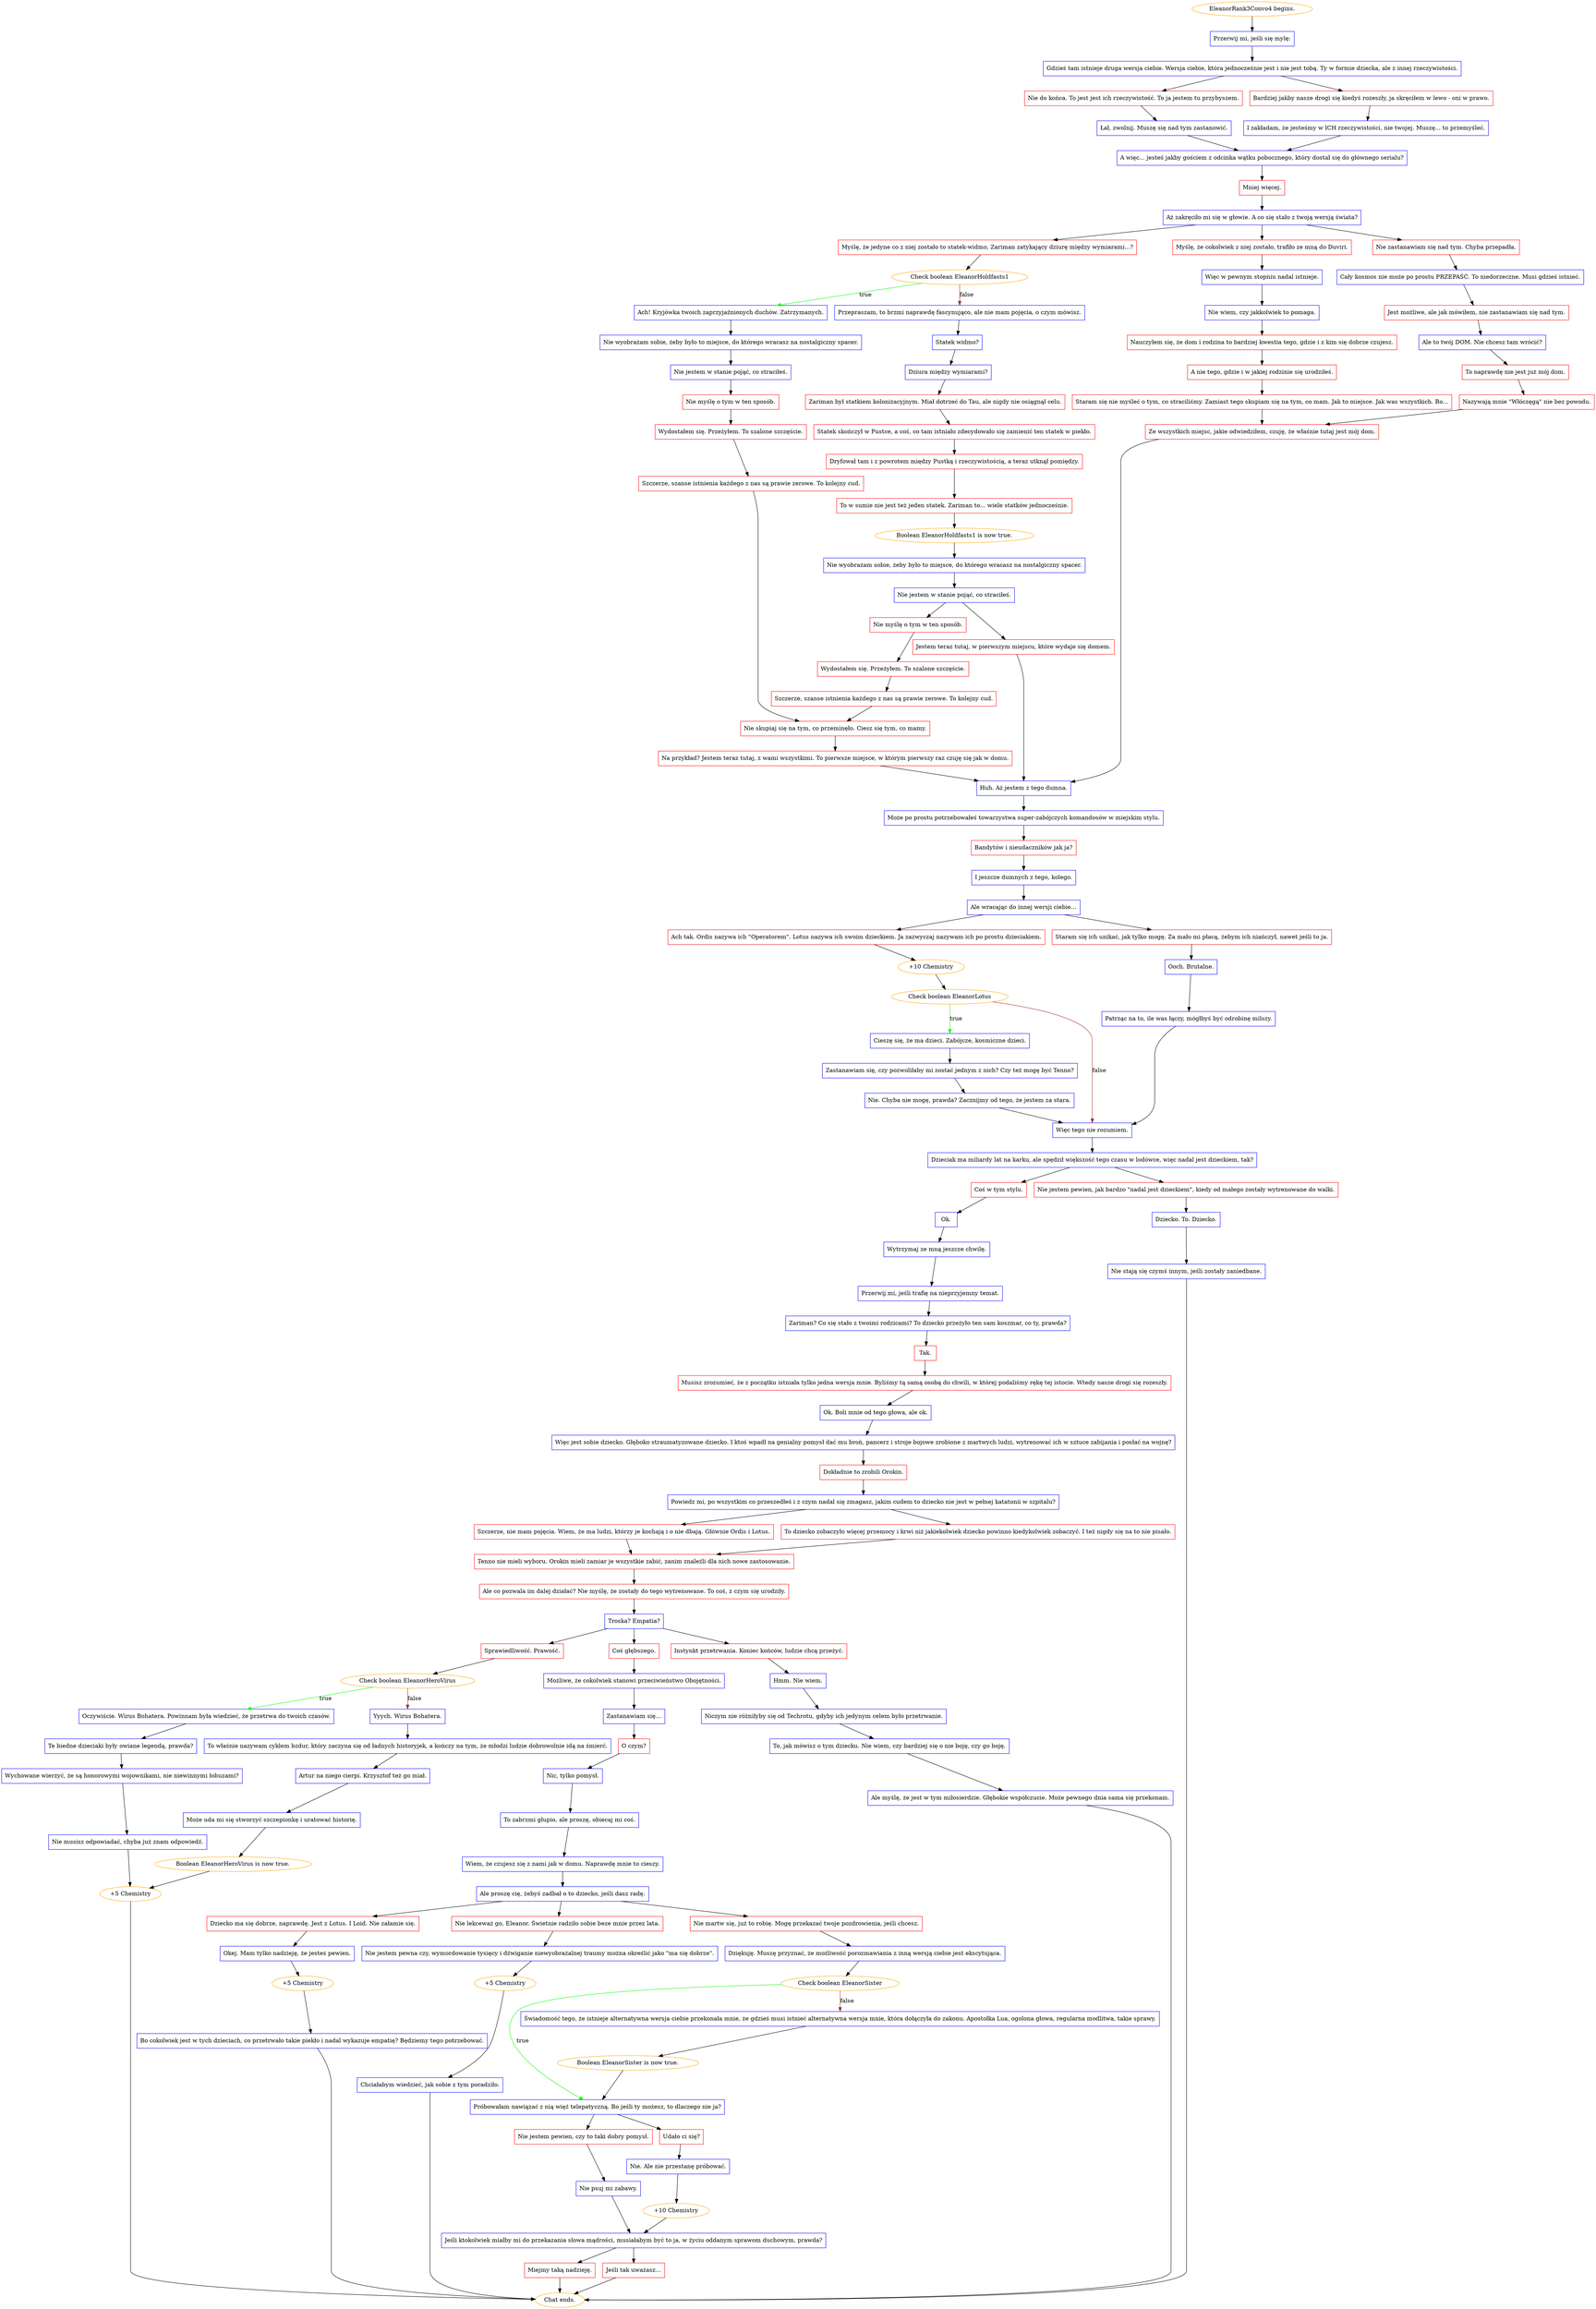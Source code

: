 digraph {
	"EleanorRank3Convo4 begins." [color=orange];
		"EleanorRank3Convo4 begins." -> j333385599;
	j333385599 [label="Przerwij mi, jeśli się mylę:",shape=box,color=blue];
		j333385599 -> j2305604375;
	j2305604375 [label="Gdzieś tam istnieje druga wersja ciebie. Wersja ciebie, która jednocześnie jest i nie jest tobą. Ty w formie dziecka, ale z innej rzeczywistości.",shape=box,color=blue];
		j2305604375 -> j328672329;
		j2305604375 -> j1937657172;
	j328672329 [label="Nie do końca. To jest jest ich rzeczywistość. To ja jestem tu przybyszem.",shape=box,color=red];
		j328672329 -> j3451063160;
	j1937657172 [label="Bardziej jakby nasze drogi się kiedyś rozeszły, ja skręciłem w lewo - oni w prawo.",shape=box,color=red];
		j1937657172 -> j3436908805;
	j3451063160 [label="Łał, zwolnij. Muszę się nad tym zastanowić.",shape=box,color=blue];
		j3451063160 -> j450412139;
	j3436908805 [label="I zakładam, że jesteśmy w ICH rzeczywistości, nie twojej. Muszę... to przemyśleć.",shape=box,color=blue];
		j3436908805 -> j450412139;
	j450412139 [label="A więc... jesteś jakby gościem z odcinka wątku pobocznego, który dostał się do głównego serialu?",shape=box,color=blue];
		j450412139 -> j3502650958;
	j3502650958 [label="Mniej więcej.",shape=box,color=red];
		j3502650958 -> j438852771;
	j438852771 [label="Aż zakręciło mi się w głowie. A co się stało z twoją wersją świata?",shape=box,color=blue];
		j438852771 -> j2649748917;
		j438852771 -> j567464626;
		j438852771 -> j1534822090;
	j2649748917 [label="Myślę, że jedyne co z niej zostało to statek-widmo, Zariman zatykający dziurę między wymiarami...?",shape=box,color=red];
		j2649748917 -> j622483262;
	j567464626 [label="Myślę, że cokolwiek z niej zostało, trafiło ze mną do Duviri.",shape=box,color=red];
		j567464626 -> j1507586997;
	j1534822090 [label="Nie zastanawiam się nad tym. Chyba przepadła.",shape=box,color=red];
		j1534822090 -> j665627023;
	j622483262 [label="Check boolean EleanorHoldfasts1",color=orange];
		j622483262 -> j1385365918 [label=true,color=green];
		j622483262 -> j1486171952 [label=false,color=brown];
	j1507586997 [label="Więc w pewnym stopniu nadal istnieje.",shape=box,color=blue];
		j1507586997 -> j1359098911;
	j665627023 [label="Cały kosmos nie może po prostu PRZEPAŚĆ. To niedorzeczne. Musi gdzieś istnieć.",shape=box,color=blue];
		j665627023 -> j144341324;
	j1385365918 [label="Ach! Kryjówka twoich zaprzyjaźnionych duchów. Zatrzymanych.",shape=box,color=blue];
		j1385365918 -> j2925777060;
	j1486171952 [label="Przepraszam, to brzmi naprawdę fascynująco, ale nie mam pojęcia, o czym mówisz.",shape=box,color=blue];
		j1486171952 -> j3616377653;
	j1359098911 [label="Nie wiem, czy jakkolwiek to pomaga.",shape=box,color=blue];
		j1359098911 -> j3264856558;
	j144341324 [label="Jest możliwe, ale jak mówiłem, nie zastanawiam się nad tym.",shape=box,color=red];
		j144341324 -> j3105054898;
	j2925777060 [label="Nie wyobrażam sobie, żeby było to miejsce, do którego wracasz na nostalgiczny spacer.",shape=box,color=blue];
		j2925777060 -> j1309897115;
	j3616377653 [label="Statek widmo?",shape=box,color=blue];
		j3616377653 -> j3686019024;
	j3264856558 [label="Nauczyłem się, że dom i rodzina to bardziej kwestia tego, gdzie i z kim się dobrze czujesz.",shape=box,color=red];
		j3264856558 -> j945120218;
	j3105054898 [label="Ale to twój DOM. Nie chcesz tam wrócić?",shape=box,color=blue];
		j3105054898 -> j1325694720;
	j1309897115 [label="Nie jestem w stanie pojąć, co straciłeś.",shape=box,color=blue];
		j1309897115 -> j618159697;
	j3686019024 [label="Dziura między wymiarami?",shape=box,color=blue];
		j3686019024 -> j307479231;
	j945120218 [label="A nie tego, gdzie i w jakiej rodzinie się urodziłeś.",shape=box,color=red];
		j945120218 -> j2354363435;
	j1325694720 [label="To naprawdę nie jest już mój dom.",shape=box,color=red];
		j1325694720 -> j3144589826;
	j618159697 [label="Nie myślę o tym w ten sposób.",shape=box,color=red];
		j618159697 -> j3969364801;
	j307479231 [label="Zariman był statkiem kolonizacyjnym. Miał dotrzeć do Tau, ale nigdy nie osiągnął celu.",shape=box,color=red];
		j307479231 -> j4294454020;
	j2354363435 [label="Staram się nie myśleć o tym, co straciliśmy. Zamiast tego skupiam się na tym, co mam. Jak to miejsce. Jak was wszystkich. Bo...",shape=box,color=red];
		j2354363435 -> j2547119181;
	j3144589826 [label="Nazywają mnie \"Włóczęgą\" nie bez powodu.",shape=box,color=red];
		j3144589826 -> j2547119181;
	j3969364801 [label="Wydostałem się. Przeżyłem. To szalone szczęście.",shape=box,color=red];
		j3969364801 -> j808817351;
	j4294454020 [label="Statek skończył w Pustce, a coś, co tam istniało zdecydowało się zamienić ten statek w piekło.",shape=box,color=red];
		j4294454020 -> j1229316476;
	j2547119181 [label="Ze wszystkich miejsc, jakie odwiedziłem, czuję, że właśnie tutaj jest mój dom.",shape=box,color=red];
		j2547119181 -> j500441154;
	j808817351 [label="Szczerze, szanse istnienia każdego z nas są prawie zerowe. To kolejny cud.",shape=box,color=red];
		j808817351 -> j3184066276;
	j1229316476 [label="Dryfował tam i z powrotem między Pustką i rzeczywistością, a teraz utknął pomiędzy.",shape=box,color=red];
		j1229316476 -> j4286926625;
	j500441154 [label="Huh. Aż jestem z tego dumna.",shape=box,color=blue];
		j500441154 -> j3404936577;
	j3184066276 [label="Nie skupiaj się na tym, co przeminęło. Ciesz się tym, co mamy.",shape=box,color=red];
		j3184066276 -> j411233806;
	j4286926625 [label="To w sumie nie jest też jeden statek. Zariman to... wiele statków jednocześnie.",shape=box,color=red];
		j4286926625 -> j1531928994;
	j3404936577 [label="Może po prostu potrzebowałeś towarzystwa super-zabójczych komandosów w miejskim stylu.",shape=box,color=blue];
		j3404936577 -> j4215335433;
	j411233806 [label="Na przykład? Jestem teraz tutaj, z wami wszystkimi. To pierwsze miejsce, w którym pierwszy raz czuję się jak w domu.",shape=box,color=red];
		j411233806 -> j500441154;
	j1531928994 [label="Boolean EleanorHoldfasts1 is now true.",color=orange];
		j1531928994 -> j1848970045;
	j4215335433 [label="Bandytów i nieudaczników jak ja?",shape=box,color=red];
		j4215335433 -> j1351369537;
	j1848970045 [label="Nie wyobrażam sobie, żeby było to miejsce, do którego wracasz na nostalgiczny spacer.",shape=box,color=blue];
		j1848970045 -> j1913357582;
	j1351369537 [label="I jeszcze dumnych z tego, kolego.",shape=box,color=blue];
		j1351369537 -> j2541164803;
	j1913357582 [label="Nie jestem w stanie pojąć, co straciłeś.",shape=box,color=blue];
		j1913357582 -> j714008722;
		j1913357582 -> j2704114599;
	j2541164803 [label="Ale wracając do innej wersji ciebie…",shape=box,color=blue];
		j2541164803 -> j208972381;
		j2541164803 -> j441985136;
	j714008722 [label="Nie myślę o tym w ten sposób.",shape=box,color=red];
		j714008722 -> j2670042610;
	j2704114599 [label="Jestem teraz tutaj, w pierwszym miejscu, które wydaje się domem.",shape=box,color=red];
		j2704114599 -> j500441154;
	j208972381 [label="Ach tak. Ordis nazywa ich \"Operatorem\". Lotus nazywa ich swoim dzieckiem. Ja zazwyczaj nazywam ich po prostu dzieciakiem.",shape=box,color=red];
		j208972381 -> j4061780858;
	j441985136 [label="Staram się ich unikać, jak tylko mogę. Za mało mi płacą, żebym ich niańczył, nawet jeśli to ja.",shape=box,color=red];
		j441985136 -> j1904848395;
	j2670042610 [label="Wydostałem się. Przeżyłem. To szalone szczęście.",shape=box,color=red];
		j2670042610 -> j3044842839;
	j4061780858 [label="+10 Chemistry",color=orange];
		j4061780858 -> j3978629636;
	j1904848395 [label="Ooch. Brutalne.",shape=box,color=blue];
		j1904848395 -> j198508145;
	j3044842839 [label="Szczerze, szanse istnienia każdego z nas są prawie zerowe. To kolejny cud.",shape=box,color=red];
		j3044842839 -> j3184066276;
	j3978629636 [label="Check boolean EleanorLotus",color=orange];
		j3978629636 -> j1219984135 [label=true,color=green];
		j3978629636 -> j2634858353 [label=false,color=brown];
	j198508145 [label="Patrząc na to, ile was łączy, mógłbyś być odrobinę milszy.",shape=box,color=blue];
		j198508145 -> j2634858353;
	j1219984135 [label="Cieszę się, że ma dzieci. Zabójcze, kosmiczne dzieci.",shape=box,color=blue];
		j1219984135 -> j3015945916;
	j2634858353 [label="Więc tego nie rozumiem.",shape=box,color=blue];
		j2634858353 -> j1015246814;
	j3015945916 [label="Zastanawiam się, czy pozwoliłaby mi zostać jednym z nich? Czy też mogę być Tenno?",shape=box,color=blue];
		j3015945916 -> j2189283973;
	j1015246814 [label="Dzieciak ma miliardy lat na karku, ale spędził większość tego czasu w lodówce, więc nadal jest dzieckiem, tak?",shape=box,color=blue];
		j1015246814 -> j2073630488;
		j1015246814 -> j1334443584;
	j2189283973 [label="Nie. Chyba nie mogę, prawda? Zacznijmy od tego, że jestem za stara.",shape=box,color=blue];
		j2189283973 -> j2634858353;
	j2073630488 [label="Coś w tym stylu.",shape=box,color=red];
		j2073630488 -> j913422490;
	j1334443584 [label="Nie jestem pewien, jak bardzo \"nadal jest dzieckiem\", kiedy od małego zostały wytrenowane do walki.",shape=box,color=red];
		j1334443584 -> j669981026;
	j913422490 [label="Ok.",shape=box,color=blue];
		j913422490 -> j128856085;
	j669981026 [label="Dziecko. To. Dziecko.",shape=box,color=blue];
		j669981026 -> j3961750140;
	j128856085 [label="Wytrzymaj ze mną jeszcze chwilę.",shape=box,color=blue];
		j128856085 -> j2165615960;
	j3961750140 [label="Nie stają się czymś innym, jeśli zostały zaniedbane.",shape=box,color=blue];
		j3961750140 -> "Chat ends.";
	j2165615960 [label="Przerwij mi, jeśli trafię na nieprzyjemny temat.",shape=box,color=blue];
		j2165615960 -> j3890178656;
	"Chat ends." [color=orange];
	j3890178656 [label="Zariman? Co się stało z twoimi rodzicami? To dziecko przeżyło ten sam koszmar, co ty, prawda?",shape=box,color=blue];
		j3890178656 -> j2433925037;
	j2433925037 [label="Tak.",shape=box,color=red];
		j2433925037 -> j2095038003;
	j2095038003 [label="Musisz zrozumieć, że z początku istniała tylko jedna wersja mnie. Byliśmy tą samą osobą do chwili, w której podaliśmy rękę tej istocie. Wtedy nasze drogi się rozeszły.",shape=box,color=red];
		j2095038003 -> j3059009231;
	j3059009231 [label="Ok. Boli mnie od tego głowa, ale ok.",shape=box,color=blue];
		j3059009231 -> j1197915671;
	j1197915671 [label="Więc jest sobie dziecko. Głęboko straumatyzowane dziecko. I ktoś wpadł na genialny pomysł dać mu broń, pancerz i stroje bojowe zrobione z martwych ludzi, wytrenować ich w sztuce zabijania i posłać na wojnę?",shape=box,color=blue];
		j1197915671 -> j3704935633;
	j3704935633 [label="Dokładnie to zrobili Orokin.",shape=box,color=red];
		j3704935633 -> j1618137290;
	j1618137290 [label="Powiedz mi, po wszystkim co przeszedłeś i z czym nadal się zmagasz, jakim cudem to dziecko nie jest w pełnej katatonii w szpitalu?",shape=box,color=blue];
		j1618137290 -> j1087866714;
		j1618137290 -> j1420596979;
	j1087866714 [label="Szczerze, nie mam pojęcia. Wiem, że ma ludzi, którzy je kochają i o nie dbają. Głównie Ordis i Lotus.",shape=box,color=red];
		j1087866714 -> j1447872301;
	j1420596979 [label="To dziecko zobaczyło więcej przemocy i krwi niż jakiekolwiek dziecko powinno kiedykolwiek zobaczyć. I też nigdy się na to nie pisało.",shape=box,color=red];
		j1420596979 -> j1447872301;
	j1447872301 [label="Tenno nie mieli wyboru. Orokin mieli zamiar je wszystkie zabić, zanim znaleźli dla nich nowe zastosowanie.",shape=box,color=red];
		j1447872301 -> j1435316604;
	j1435316604 [label="Ale co pozwala im dalej działać? Nie myślę, że zostały do tego wytrenowane. To coś, z czym się urodziły.",shape=box,color=red];
		j1435316604 -> j242301099;
	j242301099 [label="Troska? Empatia?",shape=box,color=blue];
		j242301099 -> j3482882159;
		j242301099 -> j3004472208;
		j242301099 -> j41519464;
	j3482882159 [label="Sprawiedliwość. Prawość.",shape=box,color=red];
		j3482882159 -> j3862202944;
	j3004472208 [label="Coś głębszego.",shape=box,color=red];
		j3004472208 -> j2927885943;
	j41519464 [label="Instynkt przetrwania. Koniec końców, ludzie chcą przeżyć.",shape=box,color=red];
		j41519464 -> j4148576020;
	j3862202944 [label="Check boolean EleanorHeroVirus",color=orange];
		j3862202944 -> j580367814 [label=true,color=green];
		j3862202944 -> j104153026 [label=false,color=brown];
	j2927885943 [label="Możliwe, że cokolwiek stanowi przeciwieństwo Obojętności.",shape=box,color=blue];
		j2927885943 -> j1693120120;
	j4148576020 [label="Hmm. Nie wiem.",shape=box,color=blue];
		j4148576020 -> j3391184160;
	j580367814 [label="Oczywiście. Wirus Bohatera. Powinnam była wiedzieć, że przetrwa do twoich czasów.",shape=box,color=blue];
		j580367814 -> j2975479269;
	j104153026 [label="Yyych. Wirus Bohatera.",shape=box,color=blue];
		j104153026 -> j4115972791;
	j1693120120 [label="Zastanawiam się…",shape=box,color=blue];
		j1693120120 -> j3538783792;
	j3391184160 [label="Niczym nie różniłyby się od Techrotu, gdyby ich jedynym celem było przetrwanie.",shape=box,color=blue];
		j3391184160 -> j1836657628;
	j2975479269 [label="Te biedne dzieciaki były owiane legendą, prawda?",shape=box,color=blue];
		j2975479269 -> j3045245169;
	j4115972791 [label="To właśnie nazywam cyklem bzdur, który zaczyna się od ładnych historyjek, a kończy na tym, że młodzi ludzie dobrowolnie idą na śmierć.",shape=box,color=blue];
		j4115972791 -> j3262657005;
	j3538783792 [label="O czym?",shape=box,color=red];
		j3538783792 -> j147205040;
	j1836657628 [label="To, jak mówisz o tym dziecku. Nie wiem, czy bardziej się o nie boję, czy go boję.",shape=box,color=blue];
		j1836657628 -> j805094018;
	j3045245169 [label="Wychowane wierzyć, że są honorowymi wojownikami, nie niewinnymi łobuzami?",shape=box,color=blue];
		j3045245169 -> j1233030823;
	j3262657005 [label="Artur na niego cierpi. Krzysztof też go miał.",shape=box,color=blue];
		j3262657005 -> j3089229825;
	j147205040 [label="Nic, tylko pomysł.",shape=box,color=blue];
		j147205040 -> j2287224780;
	j805094018 [label="Ale myślę, że jest w tym miłosierdzie. Głębokie współczucie. Może pewnego dnia sama się przekonam.",shape=box,color=blue];
		j805094018 -> "Chat ends.";
	j1233030823 [label="Nie musisz odpowiadać, chyba już znam odpowiedź.",shape=box,color=blue];
		j1233030823 -> j4081414586;
	j3089229825 [label="Może uda mi się stworzyć szczepionkę i uratować historię.",shape=box,color=blue];
		j3089229825 -> j679405944;
	j2287224780 [label="To zabrzmi głupio, ale proszę, obiecaj mi coś.",shape=box,color=blue];
		j2287224780 -> j438160713;
	j4081414586 [label="+5 Chemistry",color=orange];
		j4081414586 -> "Chat ends.";
	j679405944 [label="Boolean EleanorHeroVirus is now true.",color=orange];
		j679405944 -> j4081414586;
	j438160713 [label="Wiem, że czujesz się z nami jak w domu. Naprawdę mnie to cieszy.",shape=box,color=blue];
		j438160713 -> j3612749268;
	j3612749268 [label="Ale proszę cię, żebyś zadbał o to dziecko, jeśli dasz radę.",shape=box,color=blue];
		j3612749268 -> j3768588956;
		j3612749268 -> j1664027307;
		j3612749268 -> j1120181867;
	j3768588956 [label="Dziecko ma się dobrze, naprawdę. Jest z Lotus. I Loid. Nie załamie się.",shape=box,color=red];
		j3768588956 -> j3481022630;
	j1664027307 [label="Nie lekceważ go, Eleanor. Świetnie radziło sobie beze mnie przez lata.",shape=box,color=red];
		j1664027307 -> j3988808814;
	j1120181867 [label="Nie martw się, już to robię. Mogę przekazać twoje pozdrowienia, jeśli chcesz.",shape=box,color=red];
		j1120181867 -> j2694234721;
	j3481022630 [label="Okej. Mam tylko nadzieję, że jesteś pewien.",shape=box,color=blue];
		j3481022630 -> j894724260;
	j3988808814 [label="Nie jestem pewna czy, wymordowanie tysięcy i dźwiganie niewyobrażalnej traumy można określić jako \"ma się dobrze\".",shape=box,color=blue];
		j3988808814 -> j3044929054;
	j2694234721 [label="Dziękuję. Muszę przyznać, że możliwość porozmawiania z inną wersją ciebie jest ekscytująca.",shape=box,color=blue];
		j2694234721 -> j3106748003;
	j894724260 [label="+5 Chemistry",color=orange];
		j894724260 -> j96593948;
	j3044929054 [label="+5 Chemistry",color=orange];
		j3044929054 -> j4068887994;
	j3106748003 [label="Check boolean EleanorSister",color=orange];
		j3106748003 -> j1673912373 [label=true,color=green];
		j3106748003 -> j478573059 [label=false,color=brown];
	j96593948 [label="Bo cokolwiek jest w tych dzieciach, co przetrwało takie piekło i nadal wykazuje empatię? Będziemy tego potrzebować.",shape=box,color=blue];
		j96593948 -> "Chat ends.";
	j4068887994 [label="Chciałabym wiedzieć, jak sobie z tym poradziło.",shape=box,color=blue];
		j4068887994 -> "Chat ends.";
	j1673912373 [label="Próbowałam nawiązać z nią więź telepatyczną. Bo jeśli ty możesz, to dlaczego nie ja?",shape=box,color=blue];
		j1673912373 -> j618106196;
		j1673912373 -> j3634697358;
	j478573059 [label="Świadomość tego, że istnieje alternatywna wersja ciebie przekonała mnie, że gdzieś musi istnieć alternatywna wersja mnie, która dołączyła do zakonu. Apostołka Lua, ogolona głowa, regularna modlitwa, takie sprawy.",shape=box,color=blue];
		j478573059 -> j4287525333;
	j618106196 [label="Nie jestem pewien, czy to taki dobry pomysł.",shape=box,color=red];
		j618106196 -> j921307728;
	j3634697358 [label="Udało ci się?",shape=box,color=red];
		j3634697358 -> j2314603590;
	j4287525333 [label="Boolean EleanorSister is now true.",color=orange];
		j4287525333 -> j1673912373;
	j921307728 [label="Nie psuj mi zabawy.",shape=box,color=blue];
		j921307728 -> j114958811;
	j2314603590 [label="Nie. Ale nie przestanę próbować.",shape=box,color=blue];
		j2314603590 -> j1338734922;
	j114958811 [label="Jeśli ktokolwiek miałby mi do przekazania słowa mądrości, musiałabym być to ja, w życiu oddanym sprawom duchowym, prawda?",shape=box,color=blue];
		j114958811 -> j2800920030;
		j114958811 -> j731243235;
	j1338734922 [label="+10 Chemistry",color=orange];
		j1338734922 -> j114958811;
	j2800920030 [label="Miejmy taką nadzieję.",shape=box,color=red];
		j2800920030 -> "Chat ends.";
	j731243235 [label="Jeśli tak uważasz...",shape=box,color=red];
		j731243235 -> "Chat ends.";
}
